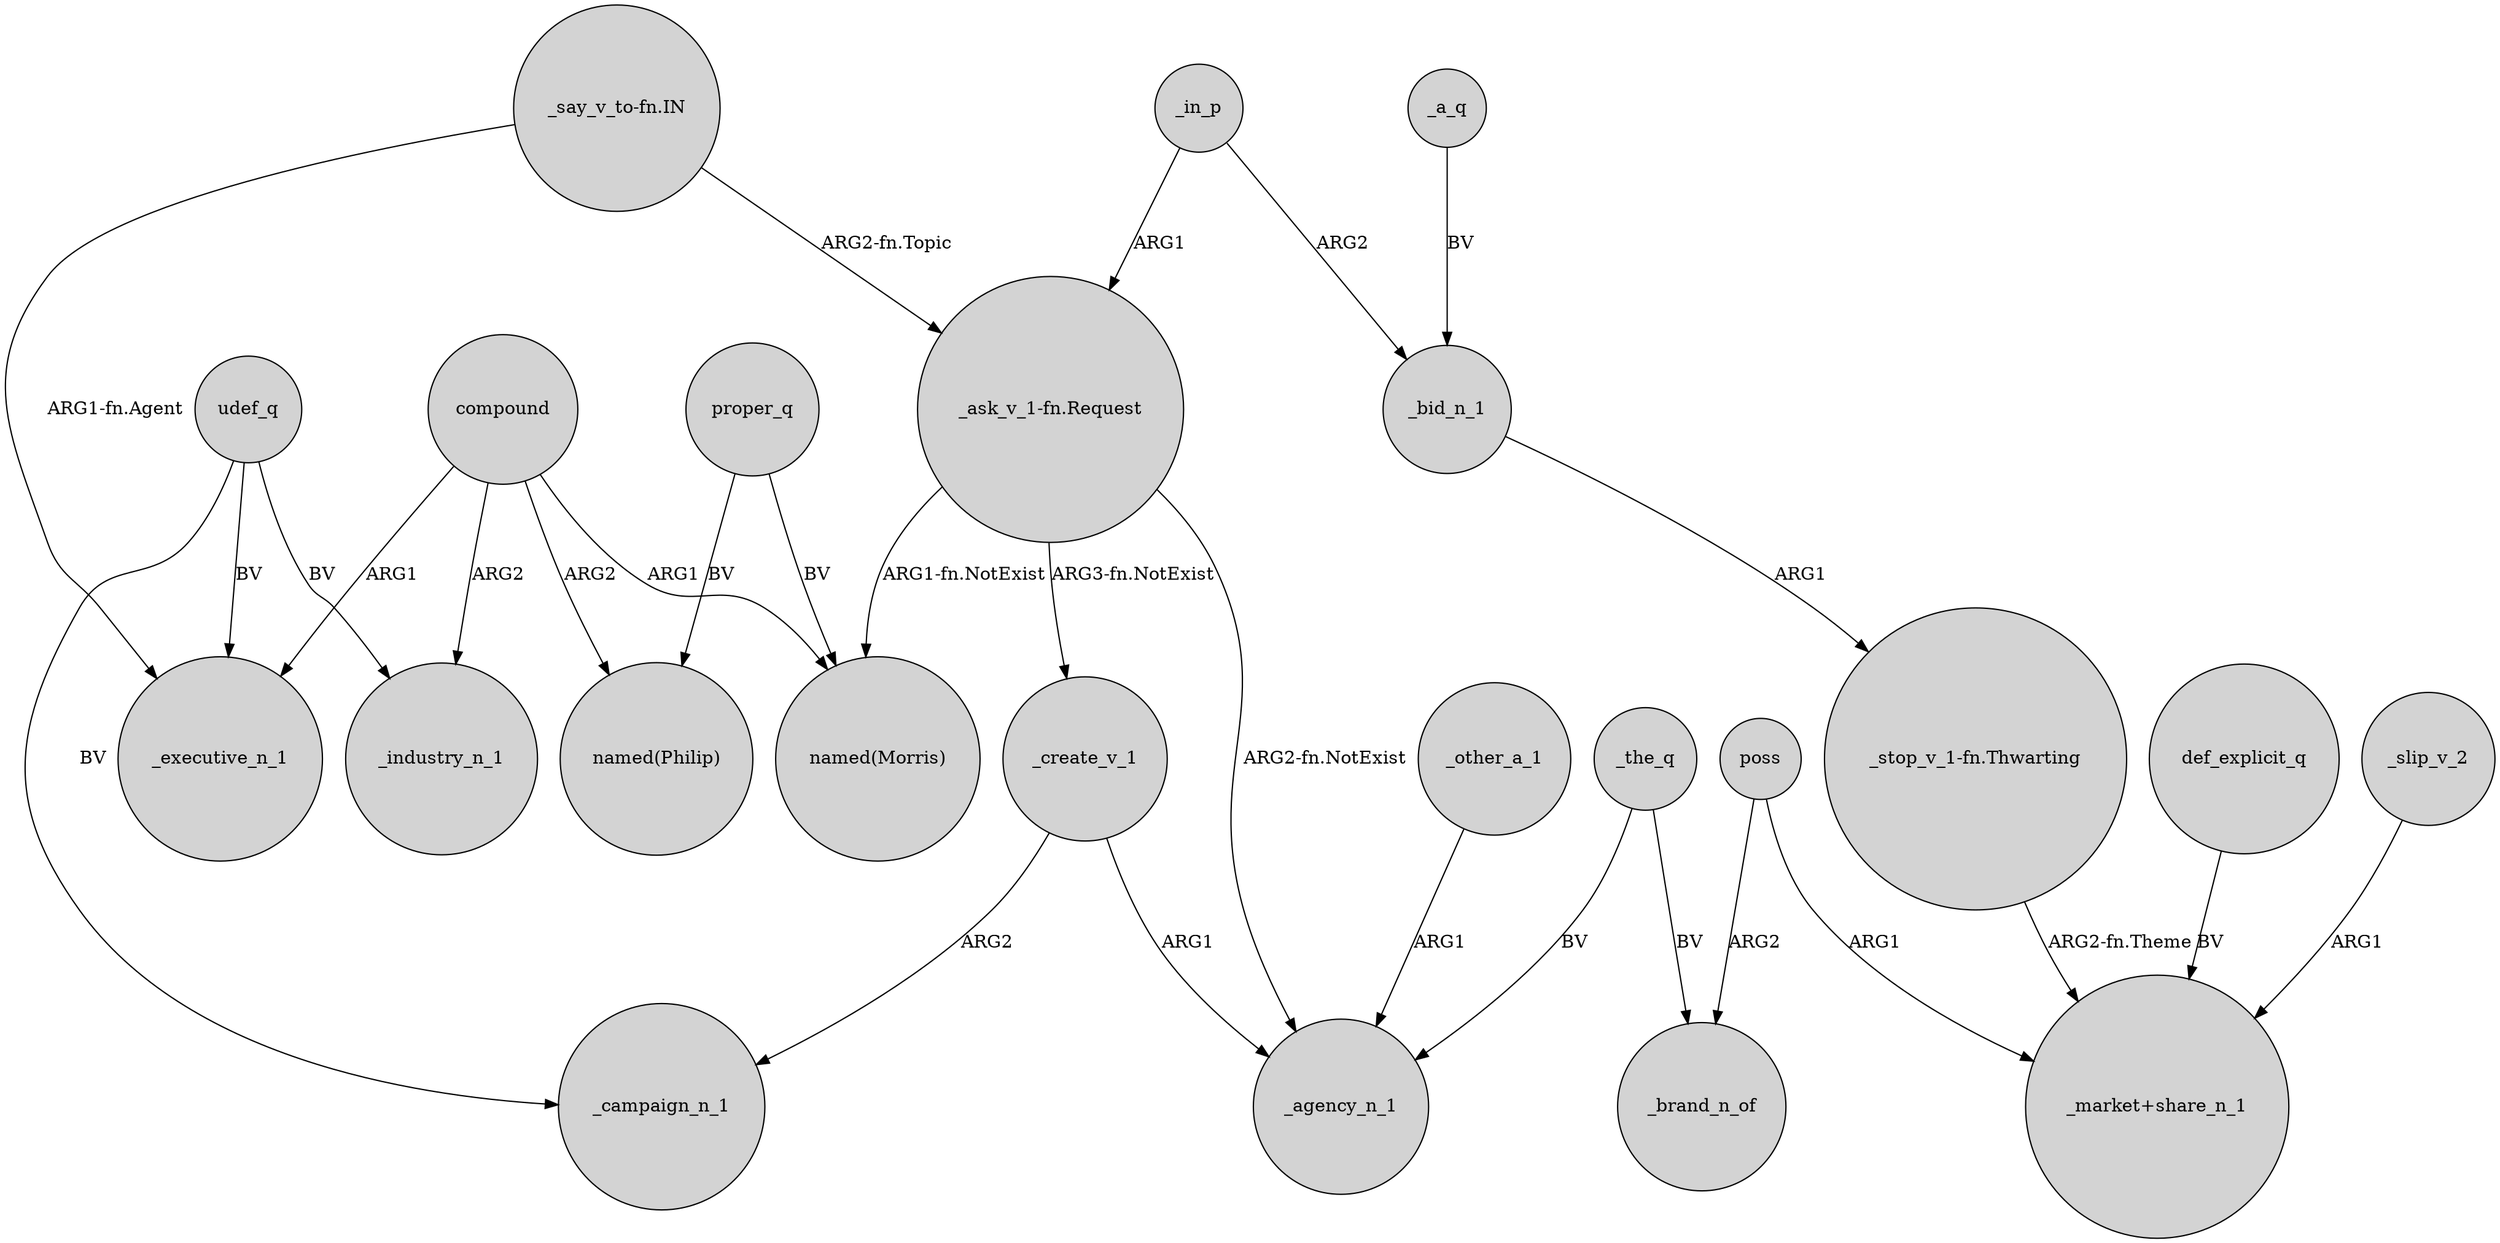 digraph {
	node [shape=circle style=filled]
	_the_q -> _agency_n_1 [label=BV]
	"_ask_v_1-fn.Request" -> _agency_n_1 [label="ARG2-fn.NotExist"]
	udef_q -> _executive_n_1 [label=BV]
	poss -> "_market+share_n_1" [label=ARG1]
	_the_q -> _brand_n_of [label=BV]
	_in_p -> _bid_n_1 [label=ARG2]
	compound -> _executive_n_1 [label=ARG1]
	"_ask_v_1-fn.Request" -> _create_v_1 [label="ARG3-fn.NotExist"]
	compound -> "named(Philip)" [label=ARG2]
	udef_q -> _campaign_n_1 [label=BV]
	proper_q -> "named(Philip)" [label=BV]
	poss -> _brand_n_of [label=ARG2]
	_in_p -> "_ask_v_1-fn.Request" [label=ARG1]
	compound -> "named(Morris)" [label=ARG1]
	_bid_n_1 -> "_stop_v_1-fn.Thwarting" [label=ARG1]
	def_explicit_q -> "_market+share_n_1" [label=BV]
	proper_q -> "named(Morris)" [label=BV]
	"_say_v_to-fn.IN" -> "_ask_v_1-fn.Request" [label="ARG2-fn.Topic"]
	"_say_v_to-fn.IN" -> _executive_n_1 [label="ARG1-fn.Agent"]
	compound -> _industry_n_1 [label=ARG2]
	"_ask_v_1-fn.Request" -> "named(Morris)" [label="ARG1-fn.NotExist"]
	_other_a_1 -> _agency_n_1 [label=ARG1]
	_create_v_1 -> _campaign_n_1 [label=ARG2]
	_create_v_1 -> _agency_n_1 [label=ARG1]
	udef_q -> _industry_n_1 [label=BV]
	_slip_v_2 -> "_market+share_n_1" [label=ARG1]
	_a_q -> _bid_n_1 [label=BV]
	"_stop_v_1-fn.Thwarting" -> "_market+share_n_1" [label="ARG2-fn.Theme"]
}
